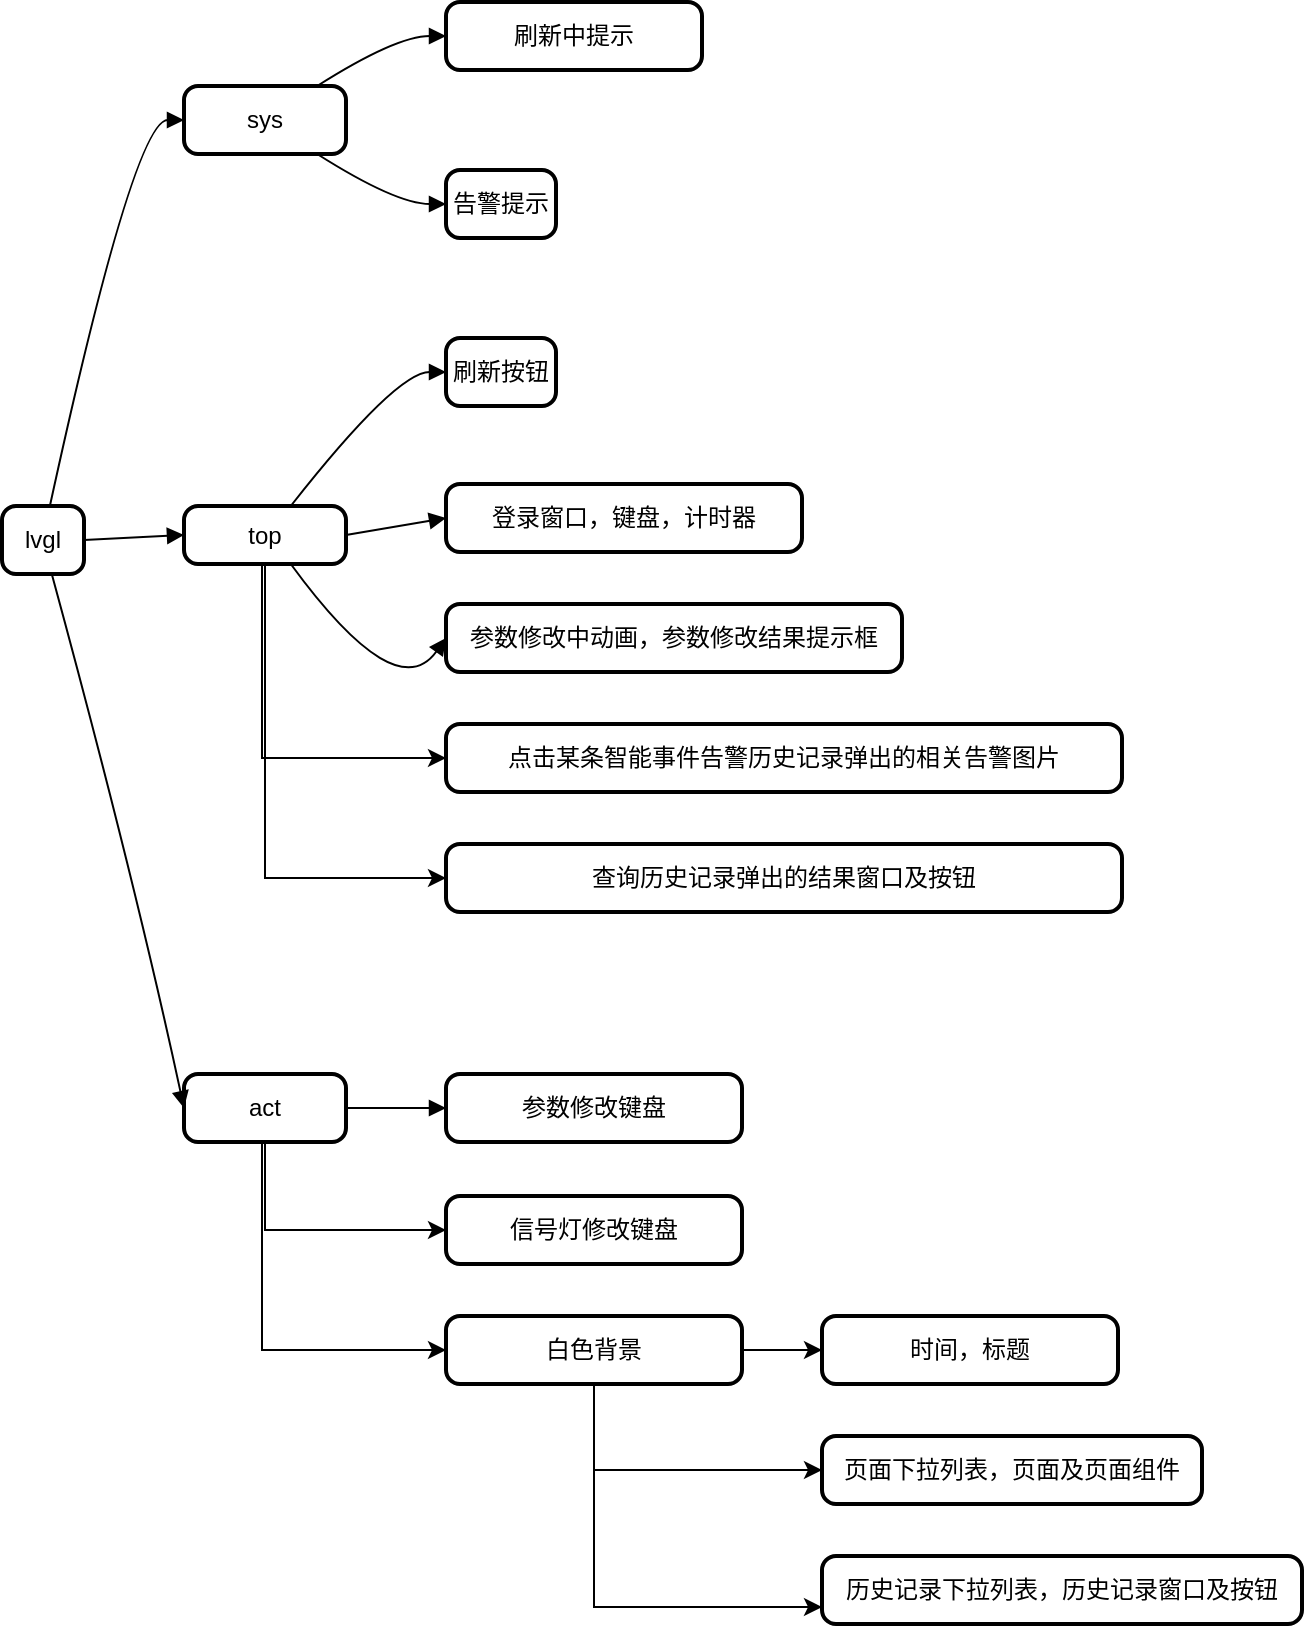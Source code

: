 <mxfile version="21.3.3" type="github">
  <diagram name="第 1 页" id="HT7wGHGOkLV5Xu1jyyUx">
    <mxGraphModel dx="2253" dy="1928" grid="1" gridSize="10" guides="1" tooltips="1" connect="1" arrows="1" fold="1" page="1" pageScale="1" pageWidth="827" pageHeight="1169" math="0" shadow="0">
      <root>
        <mxCell id="0" />
        <mxCell id="1" parent="0" />
        <mxCell id="2" value="lvgl" style="rounded=1;absoluteArcSize=1;arcSize=14;whiteSpace=wrap;strokeWidth=2;" parent="1" vertex="1">
          <mxGeometry x="-740" y="-559" width="41" height="34" as="geometry" />
        </mxCell>
        <mxCell id="3" value="sys" style="rounded=1;absoluteArcSize=1;arcSize=14;whiteSpace=wrap;strokeWidth=2;" parent="1" vertex="1">
          <mxGeometry x="-649" y="-769" width="81" height="34" as="geometry" />
        </mxCell>
        <mxCell id="U-AZUnWveIwJ_mBW8j6m-36" style="edgeStyle=orthogonalEdgeStyle;rounded=0;orthogonalLoop=1;jettySize=auto;html=1;entryX=0;entryY=0.5;entryDx=0;entryDy=0;" edge="1" parent="1" source="4" target="U-AZUnWveIwJ_mBW8j6m-27">
          <mxGeometry relative="1" as="geometry">
            <Array as="points">
              <mxPoint x="-610" y="-433" />
            </Array>
          </mxGeometry>
        </mxCell>
        <mxCell id="U-AZUnWveIwJ_mBW8j6m-37" style="edgeStyle=orthogonalEdgeStyle;rounded=0;orthogonalLoop=1;jettySize=auto;html=1;entryX=0;entryY=0.5;entryDx=0;entryDy=0;" edge="1" parent="1" source="4" target="U-AZUnWveIwJ_mBW8j6m-28">
          <mxGeometry relative="1" as="geometry">
            <Array as="points">
              <mxPoint x="-608" y="-373" />
            </Array>
          </mxGeometry>
        </mxCell>
        <mxCell id="4" value="top" style="rounded=1;absoluteArcSize=1;arcSize=14;whiteSpace=wrap;strokeWidth=2;" parent="1" vertex="1">
          <mxGeometry x="-649" y="-559" width="81" height="29" as="geometry" />
        </mxCell>
        <mxCell id="U-AZUnWveIwJ_mBW8j6m-42" style="edgeStyle=orthogonalEdgeStyle;rounded=0;orthogonalLoop=1;jettySize=auto;html=1;entryX=0;entryY=0.5;entryDx=0;entryDy=0;" edge="1" parent="1" source="5" target="U-AZUnWveIwJ_mBW8j6m-20">
          <mxGeometry relative="1" as="geometry">
            <Array as="points">
              <mxPoint x="-608" y="-197" />
            </Array>
          </mxGeometry>
        </mxCell>
        <mxCell id="U-AZUnWveIwJ_mBW8j6m-43" style="edgeStyle=orthogonalEdgeStyle;rounded=0;orthogonalLoop=1;jettySize=auto;html=1;entryX=0;entryY=0.5;entryDx=0;entryDy=0;" edge="1" parent="1" source="5" target="U-AZUnWveIwJ_mBW8j6m-21">
          <mxGeometry relative="1" as="geometry">
            <Array as="points">
              <mxPoint x="-610" y="-137" />
            </Array>
          </mxGeometry>
        </mxCell>
        <mxCell id="5" value="act" style="rounded=1;absoluteArcSize=1;arcSize=14;whiteSpace=wrap;strokeWidth=2;" parent="1" vertex="1">
          <mxGeometry x="-649" y="-275" width="81" height="34" as="geometry" />
        </mxCell>
        <mxCell id="6" value="刷新中提示" style="rounded=1;absoluteArcSize=1;arcSize=14;whiteSpace=wrap;strokeWidth=2;" parent="1" vertex="1">
          <mxGeometry x="-518" y="-811" width="128" height="34" as="geometry" />
        </mxCell>
        <mxCell id="7" value="告警提示" style="rounded=1;absoluteArcSize=1;arcSize=14;whiteSpace=wrap;strokeWidth=2;" parent="1" vertex="1">
          <mxGeometry x="-518" y="-727" width="55" height="34" as="geometry" />
        </mxCell>
        <mxCell id="8" value="刷新按钮" style="rounded=1;absoluteArcSize=1;arcSize=14;whiteSpace=wrap;strokeWidth=2;" parent="1" vertex="1">
          <mxGeometry x="-518" y="-643" width="55" height="34" as="geometry" />
        </mxCell>
        <mxCell id="9" value="登录窗口，键盘，计时器" style="rounded=1;absoluteArcSize=1;arcSize=14;whiteSpace=wrap;strokeWidth=2;" parent="1" vertex="1">
          <mxGeometry x="-518" y="-570" width="178" height="34" as="geometry" />
        </mxCell>
        <mxCell id="10" value="参数修改中动画，参数修改结果提示框" style="rounded=1;absoluteArcSize=1;arcSize=14;whiteSpace=wrap;strokeWidth=2;" parent="1" vertex="1">
          <mxGeometry x="-518" y="-510" width="228" height="34" as="geometry" />
        </mxCell>
        <mxCell id="11" value="参数修改键盘" style="rounded=1;absoluteArcSize=1;arcSize=14;whiteSpace=wrap;strokeWidth=2;" parent="1" vertex="1">
          <mxGeometry x="-518" y="-275" width="148" height="34" as="geometry" />
        </mxCell>
        <mxCell id="12" value="" style="curved=1;startArrow=none;endArrow=block;exitX=0.584;exitY=0;entryX=-0.005;entryY=0.5;" parent="1" source="2" target="3" edge="1">
          <mxGeometry relative="1" as="geometry">
            <Array as="points">
              <mxPoint x="-674" y="-752" />
            </Array>
          </mxGeometry>
        </mxCell>
        <mxCell id="13" value="" style="curved=1;startArrow=none;endArrow=block;exitX=0.99;exitY=0.5;entryX=-0.005;entryY=0.5;" parent="1" source="2" target="4" edge="1">
          <mxGeometry relative="1" as="geometry">
            <Array as="points" />
          </mxGeometry>
        </mxCell>
        <mxCell id="14" value="" style="curved=1;startArrow=none;endArrow=block;exitX=0.607;exitY=1;entryX=-0.005;entryY=0.5;" parent="1" source="2" target="5" edge="1">
          <mxGeometry relative="1" as="geometry">
            <Array as="points">
              <mxPoint x="-674" y="-374" />
            </Array>
          </mxGeometry>
        </mxCell>
        <mxCell id="15" value="" style="curved=1;startArrow=none;endArrow=block;exitX=0.822;exitY=0;entryX=-0.002;entryY=0.5;" parent="1" source="3" target="6" edge="1">
          <mxGeometry relative="1" as="geometry">
            <Array as="points">
              <mxPoint x="-543" y="-794" />
            </Array>
          </mxGeometry>
        </mxCell>
        <mxCell id="16" value="" style="curved=1;startArrow=none;endArrow=block;exitX=0.822;exitY=1;entryX=-0.002;entryY=0.5;" parent="1" source="3" target="7" edge="1">
          <mxGeometry relative="1" as="geometry">
            <Array as="points">
              <mxPoint x="-543" y="-710" />
            </Array>
          </mxGeometry>
        </mxCell>
        <mxCell id="17" value="" style="curved=1;startArrow=none;endArrow=block;exitX=0.659;exitY=0;entryX=-0.002;entryY=0.5;" parent="1" source="4" target="8" edge="1">
          <mxGeometry relative="1" as="geometry">
            <Array as="points">
              <mxPoint x="-543" y="-626" />
            </Array>
          </mxGeometry>
        </mxCell>
        <mxCell id="18" value="" style="curved=1;startArrow=none;endArrow=block;exitX=0.995;exitY=0.5;entryX=-0.007;entryY=0.5;" parent="1" source="4" target="9" edge="1">
          <mxGeometry relative="1" as="geometry">
            <Array as="points" />
          </mxGeometry>
        </mxCell>
        <mxCell id="19" value="" style="curved=1;startArrow=none;endArrow=block;exitX=0.659;exitY=1;entryX=-0.002;entryY=0.5;" parent="1" source="4" target="10" edge="1">
          <mxGeometry relative="1" as="geometry">
            <Array as="points">
              <mxPoint x="-543" y="-458" />
            </Array>
          </mxGeometry>
        </mxCell>
        <mxCell id="20" value="" style="curved=1;startArrow=none;endArrow=block;exitX=0.995;exitY=0.5;entryX=-0.007;entryY=0.5;" parent="1" source="5" target="11" edge="1">
          <mxGeometry relative="1" as="geometry">
            <Array as="points" />
          </mxGeometry>
        </mxCell>
        <mxCell id="U-AZUnWveIwJ_mBW8j6m-20" value="信号灯修改键盘" style="rounded=1;absoluteArcSize=1;arcSize=14;whiteSpace=wrap;strokeWidth=2;" vertex="1" parent="1">
          <mxGeometry x="-518" y="-214" width="148" height="34" as="geometry" />
        </mxCell>
        <mxCell id="U-AZUnWveIwJ_mBW8j6m-44" value="" style="edgeStyle=orthogonalEdgeStyle;rounded=0;orthogonalLoop=1;jettySize=auto;html=1;" edge="1" parent="1" source="U-AZUnWveIwJ_mBW8j6m-21" target="U-AZUnWveIwJ_mBW8j6m-22">
          <mxGeometry relative="1" as="geometry" />
        </mxCell>
        <mxCell id="U-AZUnWveIwJ_mBW8j6m-45" style="edgeStyle=orthogonalEdgeStyle;rounded=0;orthogonalLoop=1;jettySize=auto;html=1;entryX=0;entryY=0.5;entryDx=0;entryDy=0;" edge="1" parent="1" source="U-AZUnWveIwJ_mBW8j6m-21" target="U-AZUnWveIwJ_mBW8j6m-23">
          <mxGeometry relative="1" as="geometry">
            <Array as="points">
              <mxPoint x="-444" y="-77" />
            </Array>
          </mxGeometry>
        </mxCell>
        <mxCell id="U-AZUnWveIwJ_mBW8j6m-46" style="edgeStyle=orthogonalEdgeStyle;rounded=0;orthogonalLoop=1;jettySize=auto;html=1;entryX=0;entryY=0.75;entryDx=0;entryDy=0;" edge="1" parent="1" source="U-AZUnWveIwJ_mBW8j6m-21" target="U-AZUnWveIwJ_mBW8j6m-26">
          <mxGeometry relative="1" as="geometry">
            <Array as="points">
              <mxPoint x="-444" y="-8" />
            </Array>
          </mxGeometry>
        </mxCell>
        <mxCell id="U-AZUnWveIwJ_mBW8j6m-21" value="白色背景" style="rounded=1;absoluteArcSize=1;arcSize=14;whiteSpace=wrap;strokeWidth=2;" vertex="1" parent="1">
          <mxGeometry x="-518" y="-154" width="148" height="34" as="geometry" />
        </mxCell>
        <mxCell id="U-AZUnWveIwJ_mBW8j6m-22" value="时间，标题" style="rounded=1;absoluteArcSize=1;arcSize=14;whiteSpace=wrap;strokeWidth=2;" vertex="1" parent="1">
          <mxGeometry x="-330" y="-154" width="148" height="34" as="geometry" />
        </mxCell>
        <mxCell id="U-AZUnWveIwJ_mBW8j6m-23" value="页面下拉列表，页面及页面组件" style="rounded=1;absoluteArcSize=1;arcSize=14;whiteSpace=wrap;strokeWidth=2;" vertex="1" parent="1">
          <mxGeometry x="-330" y="-94" width="190" height="34" as="geometry" />
        </mxCell>
        <mxCell id="U-AZUnWveIwJ_mBW8j6m-26" value="历史记录下拉列表，历史记录窗口及按钮" style="rounded=1;absoluteArcSize=1;arcSize=14;whiteSpace=wrap;strokeWidth=2;" vertex="1" parent="1">
          <mxGeometry x="-330" y="-34" width="240" height="34" as="geometry" />
        </mxCell>
        <mxCell id="U-AZUnWveIwJ_mBW8j6m-27" value="点击某条智能事件告警历史记录弹出的相关告警图片" style="rounded=1;absoluteArcSize=1;arcSize=14;whiteSpace=wrap;strokeWidth=2;" vertex="1" parent="1">
          <mxGeometry x="-518" y="-450" width="338" height="34" as="geometry" />
        </mxCell>
        <mxCell id="U-AZUnWveIwJ_mBW8j6m-28" value="查询历史记录弹出的结果窗口及按钮" style="rounded=1;absoluteArcSize=1;arcSize=14;whiteSpace=wrap;strokeWidth=2;" vertex="1" parent="1">
          <mxGeometry x="-518" y="-390" width="338" height="34" as="geometry" />
        </mxCell>
      </root>
    </mxGraphModel>
  </diagram>
</mxfile>
